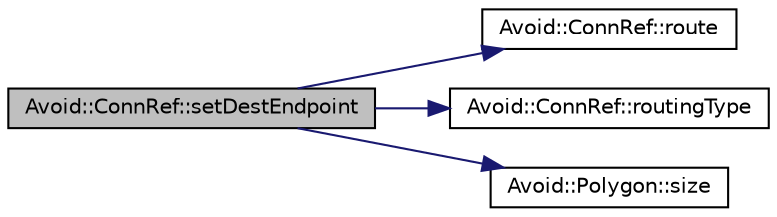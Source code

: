 digraph "Avoid::ConnRef::setDestEndpoint"
{
  edge [fontname="Helvetica",fontsize="10",labelfontname="Helvetica",labelfontsize="10"];
  node [fontname="Helvetica",fontsize="10",shape=record];
  rankdir="LR";
  Node71 [label="Avoid::ConnRef::setDestEndpoint",height=0.2,width=0.4,color="black", fillcolor="grey75", style="filled", fontcolor="black"];
  Node71 -> Node72 [color="midnightblue",fontsize="10",style="solid",fontname="Helvetica"];
  Node72 [label="Avoid::ConnRef::route",height=0.2,width=0.4,color="black", fillcolor="white", style="filled",URL="$classAvoid_1_1ConnRef.html#a0d90245fbe772d30723bd578efa3a45d",tooltip="Returns a reference to the current raw \"debug\" route for the connector. "];
  Node71 -> Node73 [color="midnightblue",fontsize="10",style="solid",fontname="Helvetica"];
  Node73 [label="Avoid::ConnRef::routingType",height=0.2,width=0.4,color="black", fillcolor="white", style="filled",URL="$classAvoid_1_1ConnRef.html#a2689d4fde1f3489976324abb04bcab72",tooltip="Returns the type of routing performed for this connector. "];
  Node71 -> Node74 [color="midnightblue",fontsize="10",style="solid",fontname="Helvetica"];
  Node74 [label="Avoid::Polygon::size",height=0.2,width=0.4,color="black", fillcolor="white", style="filled",URL="$classAvoid_1_1Polygon.html#a2f9e9c8c78407eefbde944e663d9711e",tooltip="Returns the number of points in this polygon. "];
}
